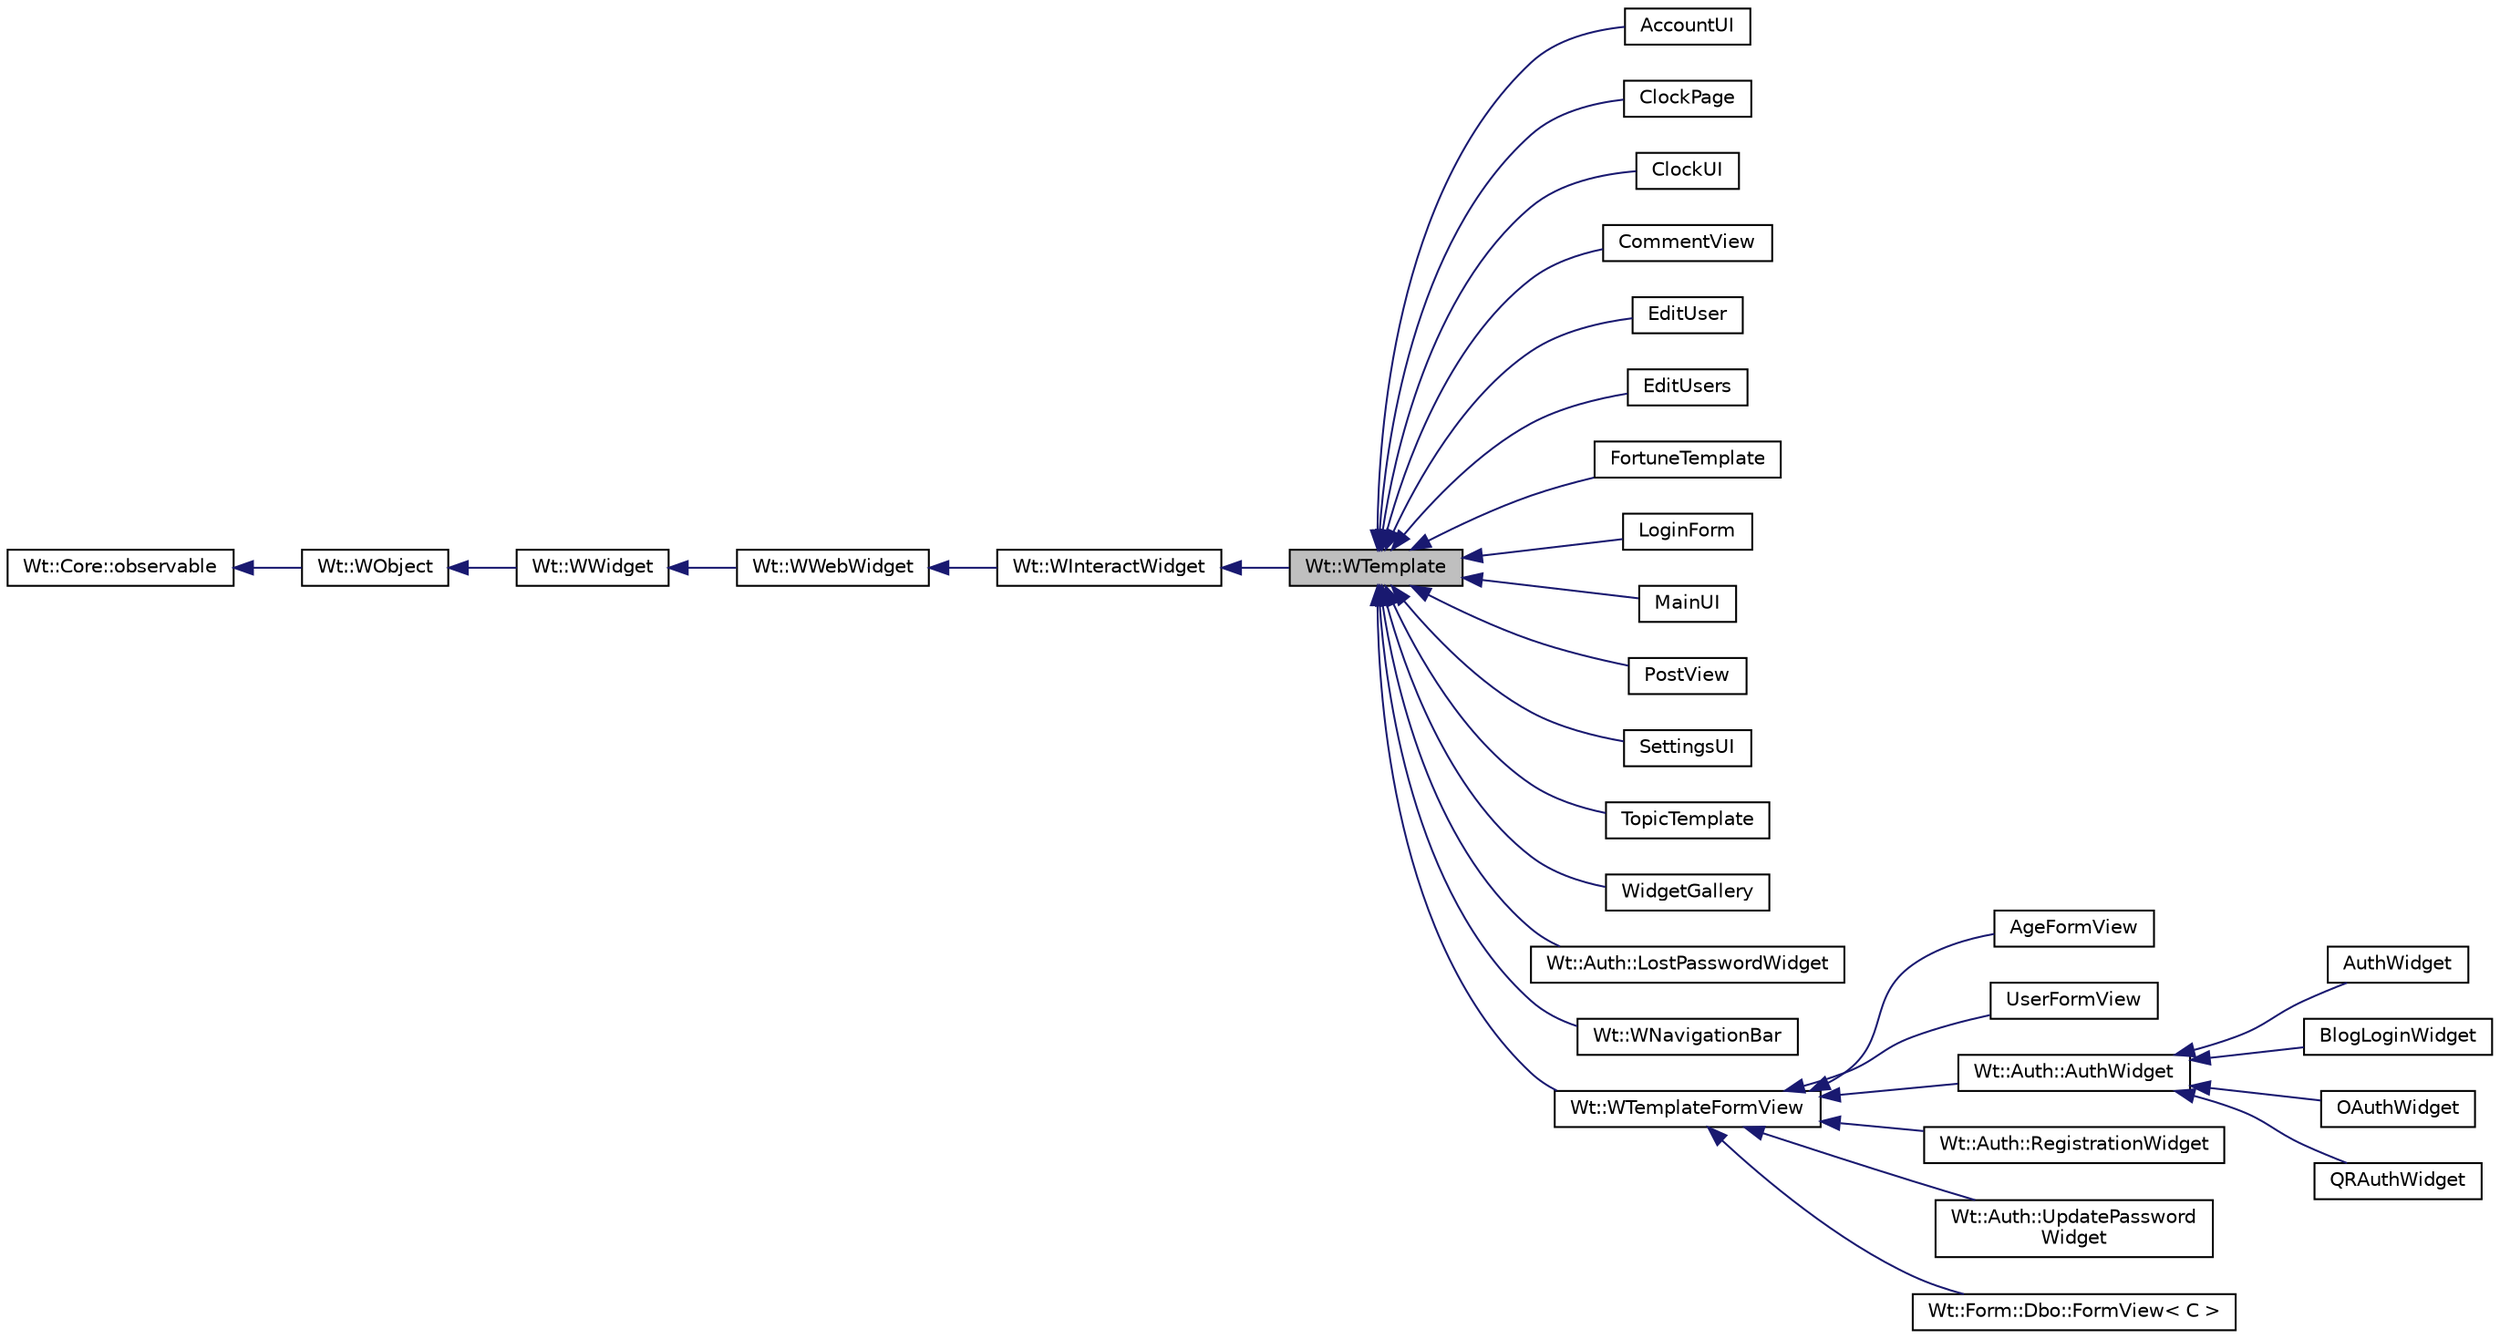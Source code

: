 digraph "Wt::WTemplate"
{
 // LATEX_PDF_SIZE
  edge [fontname="Helvetica",fontsize="10",labelfontname="Helvetica",labelfontsize="10"];
  node [fontname="Helvetica",fontsize="10",shape=record];
  rankdir="LR";
  Node1 [label="Wt::WTemplate",height=0.2,width=0.4,color="black", fillcolor="grey75", style="filled", fontcolor="black",tooltip="A widget that renders an XHTML template."];
  Node2 -> Node1 [dir="back",color="midnightblue",fontsize="10",style="solid",fontname="Helvetica"];
  Node2 [label="Wt::WInteractWidget",height=0.2,width=0.4,color="black", fillcolor="white", style="filled",URL="$classWt_1_1WInteractWidget.html",tooltip="An abstract widget that can receive user-interface interaction."];
  Node3 -> Node2 [dir="back",color="midnightblue",fontsize="10",style="solid",fontname="Helvetica"];
  Node3 [label="Wt::WWebWidget",height=0.2,width=0.4,color="black", fillcolor="white", style="filled",URL="$classWt_1_1WWebWidget.html",tooltip="A base class for widgets with an HTML counterpart."];
  Node4 -> Node3 [dir="back",color="midnightblue",fontsize="10",style="solid",fontname="Helvetica"];
  Node4 [label="Wt::WWidget",height=0.2,width=0.4,color="black", fillcolor="white", style="filled",URL="$classWt_1_1WWidget.html",tooltip="The abstract base class for a user-interface component."];
  Node5 -> Node4 [dir="back",color="midnightblue",fontsize="10",style="solid",fontname="Helvetica"];
  Node5 [label="Wt::WObject",height=0.2,width=0.4,color="black", fillcolor="white", style="filled",URL="$classWt_1_1WObject.html",tooltip="A base class for objects that participate in the signal/slot system."];
  Node6 -> Node5 [dir="back",color="midnightblue",fontsize="10",style="solid",fontname="Helvetica"];
  Node6 [label="Wt::Core::observable",height=0.2,width=0.4,color="black", fillcolor="white", style="filled",URL="$classWt_1_1Core_1_1observable.html",tooltip="A base class for objects whose life-time can be tracked."];
  Node1 -> Node7 [dir="back",color="midnightblue",fontsize="10",style="solid",fontname="Helvetica"];
  Node7 [label="AccountUI",height=0.2,width=0.4,color="black", fillcolor="white", style="filled",URL="$classAccountUI.html",tooltip="Account Management User Interface."];
  Node1 -> Node8 [dir="back",color="midnightblue",fontsize="10",style="solid",fontname="Helvetica"];
  Node8 [label="ClockPage",height=0.2,width=0.4,color="black", fillcolor="white", style="filled",URL="$classClockPage.html",tooltip="Clock UI page."];
  Node1 -> Node9 [dir="back",color="midnightblue",fontsize="10",style="solid",fontname="Helvetica"];
  Node9 [label="ClockUI",height=0.2,width=0.4,color="black", fillcolor="white", style="filled",URL="$classClockUI.html",tooltip="Clock UI."];
  Node1 -> Node10 [dir="back",color="midnightblue",fontsize="10",style="solid",fontname="Helvetica"];
  Node10 [label="CommentView",height=0.2,width=0.4,color="black", fillcolor="white", style="filled",URL="$classCommentView.html",tooltip=" "];
  Node1 -> Node11 [dir="back",color="midnightblue",fontsize="10",style="solid",fontname="Helvetica"];
  Node11 [label="EditUser",height=0.2,width=0.4,color="black", fillcolor="white", style="filled",URL="$classEditUser.html",tooltip=" "];
  Node1 -> Node12 [dir="back",color="midnightblue",fontsize="10",style="solid",fontname="Helvetica"];
  Node12 [label="EditUsers",height=0.2,width=0.4,color="black", fillcolor="white", style="filled",URL="$classEditUsers.html",tooltip=" "];
  Node1 -> Node13 [dir="back",color="midnightblue",fontsize="10",style="solid",fontname="Helvetica"];
  Node13 [label="FortuneTemplate",height=0.2,width=0.4,color="black", fillcolor="white", style="filled",URL="$classFortuneTemplate.html",tooltip=" "];
  Node1 -> Node14 [dir="back",color="midnightblue",fontsize="10",style="solid",fontname="Helvetica"];
  Node14 [label="LoginForm",height=0.2,width=0.4,color="black", fillcolor="white", style="filled",URL="$classLoginForm.html",tooltip="Login UI."];
  Node1 -> Node15 [dir="back",color="midnightblue",fontsize="10",style="solid",fontname="Helvetica"];
  Node15 [label="MainUI",height=0.2,width=0.4,color="black", fillcolor="white", style="filled",URL="$classMainUI.html",tooltip="Main User Interface."];
  Node1 -> Node16 [dir="back",color="midnightblue",fontsize="10",style="solid",fontname="Helvetica"];
  Node16 [label="PostView",height=0.2,width=0.4,color="black", fillcolor="white", style="filled",URL="$classPostView.html",tooltip=" "];
  Node1 -> Node17 [dir="back",color="midnightblue",fontsize="10",style="solid",fontname="Helvetica"];
  Node17 [label="SettingsUI",height=0.2,width=0.4,color="black", fillcolor="white", style="filled",URL="$classSettingsUI.html",tooltip=" "];
  Node1 -> Node18 [dir="back",color="midnightblue",fontsize="10",style="solid",fontname="Helvetica"];
  Node18 [label="TopicTemplate",height=0.2,width=0.4,color="black", fillcolor="white", style="filled",URL="$classTopicTemplate.html",tooltip=" "];
  Node1 -> Node19 [dir="back",color="midnightblue",fontsize="10",style="solid",fontname="Helvetica"];
  Node19 [label="WidgetGallery",height=0.2,width=0.4,color="black", fillcolor="white", style="filled",URL="$classWidgetGallery.html",tooltip=" "];
  Node1 -> Node20 [dir="back",color="midnightblue",fontsize="10",style="solid",fontname="Helvetica"];
  Node20 [label="Wt::Auth::LostPasswordWidget",height=0.2,width=0.4,color="black", fillcolor="white", style="filled",URL="$classWt_1_1Auth_1_1LostPasswordWidget.html",tooltip="A widget which initiates a lost-password email."];
  Node1 -> Node21 [dir="back",color="midnightblue",fontsize="10",style="solid",fontname="Helvetica"];
  Node21 [label="Wt::WNavigationBar",height=0.2,width=0.4,color="black", fillcolor="white", style="filled",URL="$classWt_1_1WNavigationBar.html",tooltip="A navigation bar."];
  Node1 -> Node22 [dir="back",color="midnightblue",fontsize="10",style="solid",fontname="Helvetica"];
  Node22 [label="Wt::WTemplateFormView",height=0.2,width=0.4,color="black", fillcolor="white", style="filled",URL="$classWt_1_1WTemplateFormView.html",tooltip="A template-based View class for form models."];
  Node22 -> Node23 [dir="back",color="midnightblue",fontsize="10",style="solid",fontname="Helvetica"];
  Node23 [label="AgeFormView",height=0.2,width=0.4,color="black", fillcolor="white", style="filled",URL="$classAgeFormView.html",tooltip=" "];
  Node22 -> Node24 [dir="back",color="midnightblue",fontsize="10",style="solid",fontname="Helvetica"];
  Node24 [label="UserFormView",height=0.2,width=0.4,color="black", fillcolor="white", style="filled",URL="$classUserFormView.html",tooltip=" "];
  Node22 -> Node25 [dir="back",color="midnightblue",fontsize="10",style="solid",fontname="Helvetica"];
  Node25 [label="Wt::Auth::AuthWidget",height=0.2,width=0.4,color="black", fillcolor="white", style="filled",URL="$classWt_1_1Auth_1_1AuthWidget.html",tooltip="An authentication widget."];
  Node25 -> Node26 [dir="back",color="midnightblue",fontsize="10",style="solid",fontname="Helvetica"];
  Node26 [label="AuthWidget",height=0.2,width=0.4,color="black", fillcolor="white", style="filled",URL="$classAuthWidget.html",tooltip=" "];
  Node25 -> Node27 [dir="back",color="midnightblue",fontsize="10",style="solid",fontname="Helvetica"];
  Node27 [label="BlogLoginWidget",height=0.2,width=0.4,color="black", fillcolor="white", style="filled",URL="$classBlogLoginWidget.html",tooltip=" "];
  Node25 -> Node28 [dir="back",color="midnightblue",fontsize="10",style="solid",fontname="Helvetica"];
  Node28 [label="OAuthWidget",height=0.2,width=0.4,color="black", fillcolor="white", style="filled",URL="$classOAuthWidget.html",tooltip=" "];
  Node25 -> Node29 [dir="back",color="midnightblue",fontsize="10",style="solid",fontname="Helvetica"];
  Node29 [label="QRAuthWidget",height=0.2,width=0.4,color="black", fillcolor="white", style="filled",URL="$classQRAuthWidget.html",tooltip=" "];
  Node22 -> Node30 [dir="back",color="midnightblue",fontsize="10",style="solid",fontname="Helvetica"];
  Node30 [label="Wt::Auth::RegistrationWidget",height=0.2,width=0.4,color="black", fillcolor="white", style="filled",URL="$classWt_1_1Auth_1_1RegistrationWidget.html",tooltip="A registration widget."];
  Node22 -> Node31 [dir="back",color="midnightblue",fontsize="10",style="solid",fontname="Helvetica"];
  Node31 [label="Wt::Auth::UpdatePassword\lWidget",height=0.2,width=0.4,color="black", fillcolor="white", style="filled",URL="$classWt_1_1Auth_1_1UpdatePasswordWidget.html",tooltip="A widget which allows a user to choose a new password."];
  Node22 -> Node32 [dir="back",color="midnightblue",fontsize="10",style="solid",fontname="Helvetica"];
  Node32 [label="Wt::Form::Dbo::FormView\< C \>",height=0.2,width=0.4,color="black", fillcolor="white", style="filled",URL="$classWt_1_1Form_1_1Dbo_1_1FormView.html",tooltip="A view class to represent database objects."];
}
